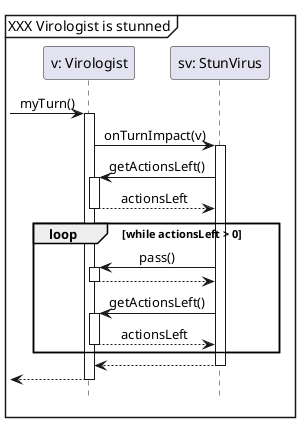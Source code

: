 @startuml
'https://plantuml.com/sequence-diagram
hide footbox
skinparam sequenceMessageAlign center

mainframe XXX Virologist is stunned

participant "v: Virologist" as v
participant "sv: StunVirus" as sv

-> v ++: myTurn()
    v -> sv ++: onTurnImpact(v)
        sv -> v ++: getActionsLeft()
        return actionsLeft
        loop while actionsLeft > 0
            sv -> v ++: pass()
            return
            sv -> v ++: getActionsLeft()
            return actionsLeft
        end
    return
return
@enduml